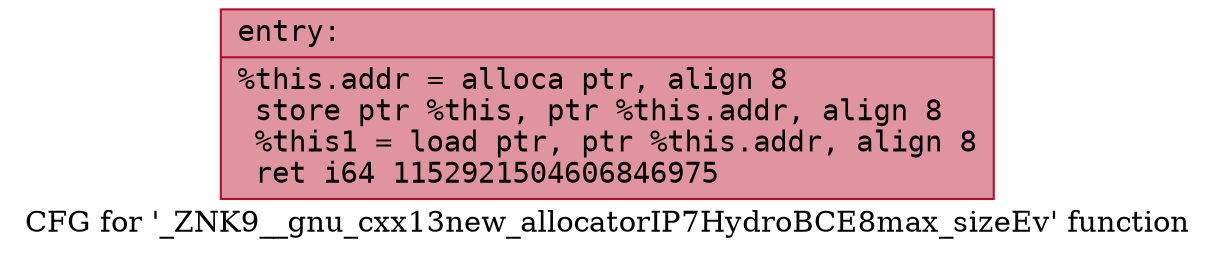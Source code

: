 digraph "CFG for '_ZNK9__gnu_cxx13new_allocatorIP7HydroBCE8max_sizeEv' function" {
	label="CFG for '_ZNK9__gnu_cxx13new_allocatorIP7HydroBCE8max_sizeEv' function";

	Node0x561869957dd0 [shape=record,color="#b70d28ff", style=filled, fillcolor="#b70d2870" fontname="Courier",label="{entry:\l|  %this.addr = alloca ptr, align 8\l  store ptr %this, ptr %this.addr, align 8\l  %this1 = load ptr, ptr %this.addr, align 8\l  ret i64 1152921504606846975\l}"];
}
